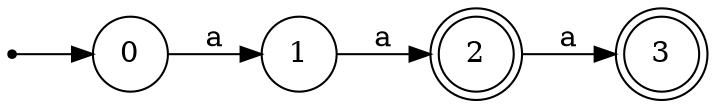 digraph DFA {
  rankdir=LR;
  node [shape = doublecircle];
  2;
  3;
  node [shape = circle];
  start [shape=point];
  start -> 0;
  0 -> 1 [label="a"];
  1 -> 2 [label="a"];
  2 -> 3 [label="a"];
}
